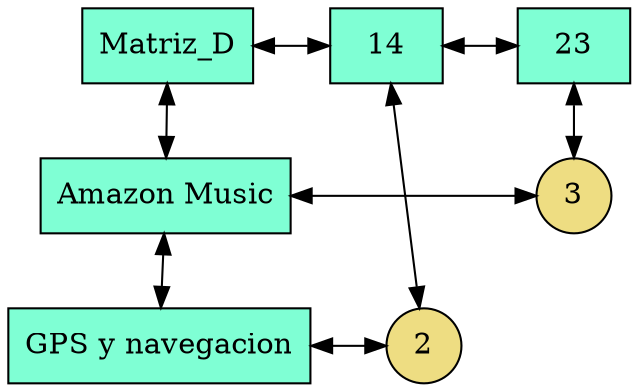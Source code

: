 digraph {
rankdir = BT;
node [shape=rectangle style=filled];
graph[ nodesep = 0.5];
{ rank=same; nodoMatriz_D; nodo14;}
 { rank=same; nodo14; nodo23;}
 { rank=same; nodoAmazon_Music; nodo23Amazon_Music;}
 { rank=same; nodoGPS_y_navegacion; nodo14GPS_y_navegacion;}
 nodoMatriz_D [label="Matriz_D" fillcolor=aquamarine]
nodo14 [label="14" fillcolor=aquamarine]
nodoMatriz_D->nodo14 [dir=both]
nodo23 [label="23" fillcolor=aquamarine]
nodo14->nodo23 [dir=both]
nodoAmazon_Music [label="Amazon Music" fillcolor=aquamarine]
nodoAmazon_Music->nodoMatriz_D [dir=both]
nodoGPS_y_navegacion [label="GPS y navegacion" fillcolor=aquamarine]
nodoGPS_y_navegacion->nodoAmazon_Music [dir=both]
nodo23Amazon_Music [label="3" shape=circle fillcolor=lightgoldenrod]
nodo23Amazon_Music->nodo23 [dir=both]
nodoAmazon_Music->nodo23Amazon_Music [constraint=false; dir=both]
nodo14GPS_y_navegacion [label="2" shape=circle fillcolor=lightgoldenrod]
nodo14GPS_y_navegacion->nodo14 [dir=both]
nodoGPS_y_navegacion->nodo14GPS_y_navegacion [constraint=false; dir=both]
{ rank=same; nodoMatriz_D; nodo14; nodo23; }
 }
